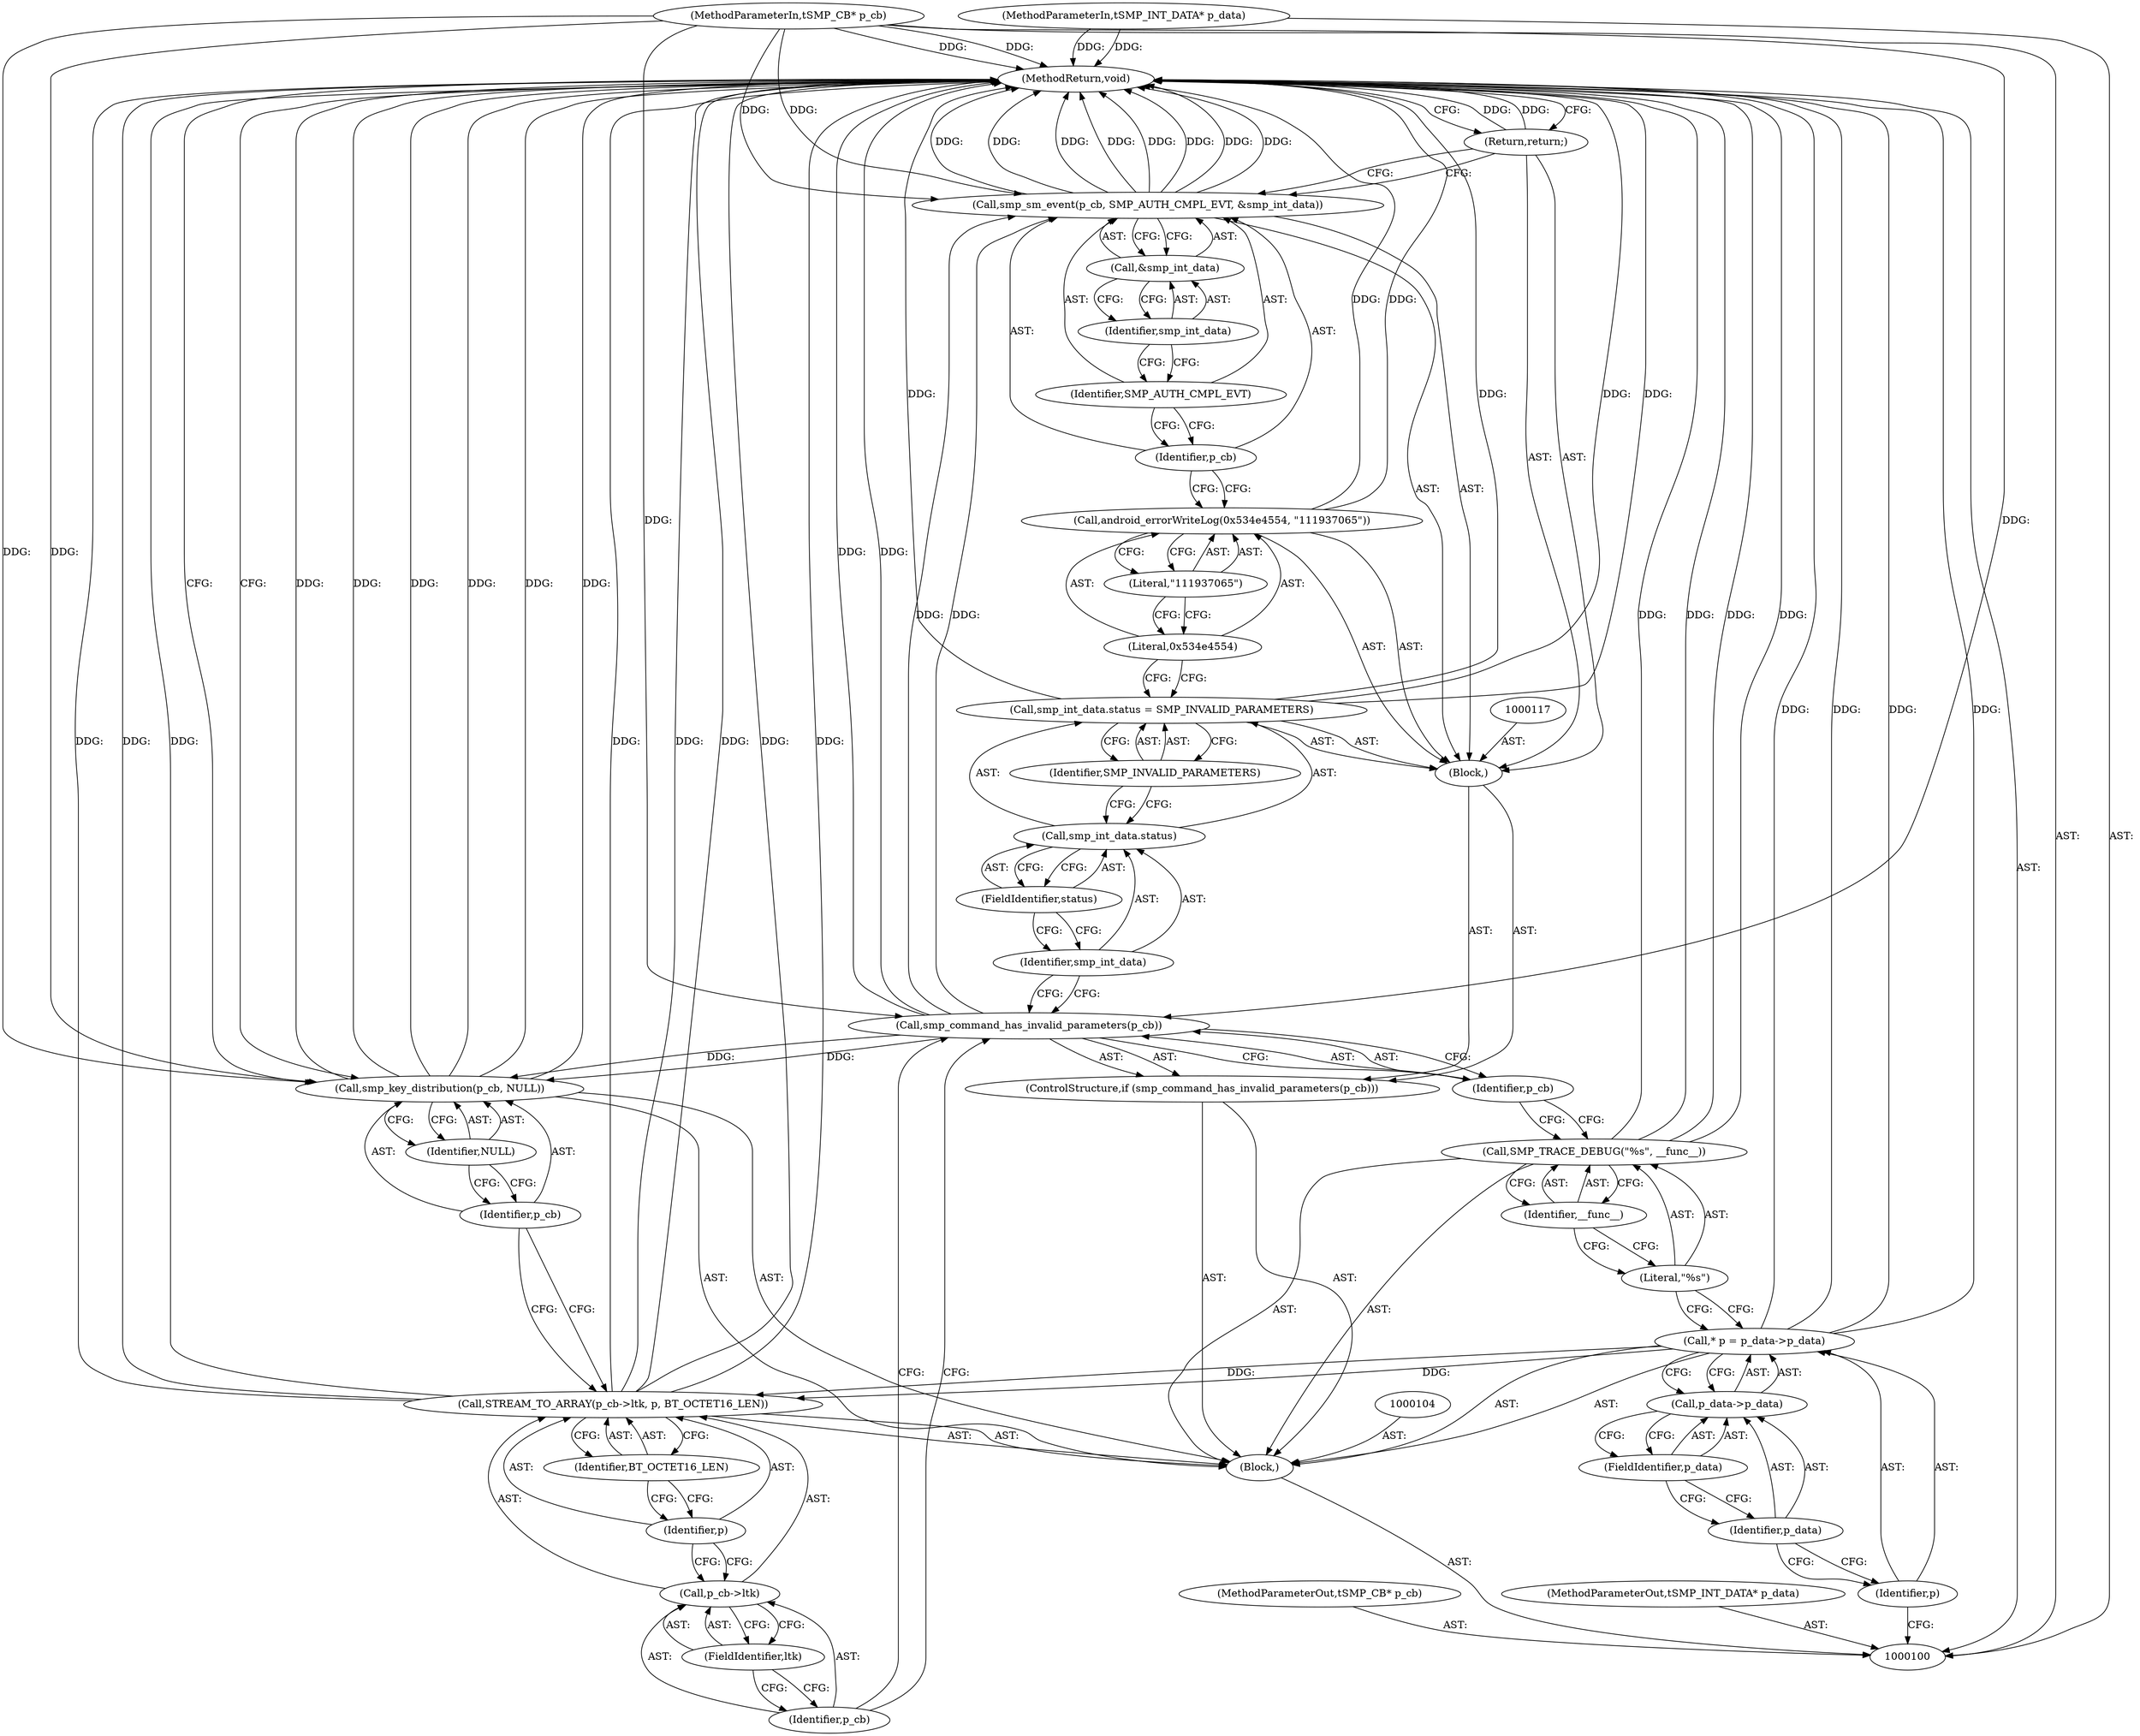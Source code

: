 digraph "0_Android_6e4b8e505173f803a5fc05abc09f64eef89dc308" {
"1000141" [label="(MethodReturn,void)"];
"1000101" [label="(MethodParameterIn,tSMP_CB* p_cb)"];
"1000201" [label="(MethodParameterOut,tSMP_CB* p_cb)"];
"1000102" [label="(MethodParameterIn,tSMP_INT_DATA* p_data)"];
"1000202" [label="(MethodParameterOut,tSMP_INT_DATA* p_data)"];
"1000103" [label="(Block,)"];
"1000124" [label="(Literal,0x534e4554)"];
"1000125" [label="(Literal,\"111937065\")"];
"1000123" [label="(Call,android_errorWriteLog(0x534e4554, \"111937065\"))"];
"1000127" [label="(Identifier,p_cb)"];
"1000128" [label="(Identifier,SMP_AUTH_CMPL_EVT)"];
"1000126" [label="(Call,smp_sm_event(p_cb, SMP_AUTH_CMPL_EVT, &smp_int_data))"];
"1000129" [label="(Call,&smp_int_data)"];
"1000130" [label="(Identifier,smp_int_data)"];
"1000131" [label="(Return,return;)"];
"1000133" [label="(Call,p_cb->ltk)"];
"1000134" [label="(Identifier,p_cb)"];
"1000135" [label="(FieldIdentifier,ltk)"];
"1000132" [label="(Call,STREAM_TO_ARRAY(p_cb->ltk, p, BT_OCTET16_LEN))"];
"1000136" [label="(Identifier,p)"];
"1000137" [label="(Identifier,BT_OCTET16_LEN)"];
"1000139" [label="(Identifier,p_cb)"];
"1000138" [label="(Call,smp_key_distribution(p_cb, NULL))"];
"1000140" [label="(Identifier,NULL)"];
"1000105" [label="(Call,* p = p_data->p_data)"];
"1000106" [label="(Identifier,p)"];
"1000107" [label="(Call,p_data->p_data)"];
"1000108" [label="(Identifier,p_data)"];
"1000109" [label="(FieldIdentifier,p_data)"];
"1000111" [label="(Literal,\"%s\")"];
"1000112" [label="(Identifier,__func__)"];
"1000110" [label="(Call,SMP_TRACE_DEBUG(\"%s\", __func__))"];
"1000113" [label="(ControlStructure,if (smp_command_has_invalid_parameters(p_cb)))"];
"1000115" [label="(Identifier,p_cb)"];
"1000114" [label="(Call,smp_command_has_invalid_parameters(p_cb))"];
"1000116" [label="(Block,)"];
"1000121" [label="(FieldIdentifier,status)"];
"1000122" [label="(Identifier,SMP_INVALID_PARAMETERS)"];
"1000118" [label="(Call,smp_int_data.status = SMP_INVALID_PARAMETERS)"];
"1000119" [label="(Call,smp_int_data.status)"];
"1000120" [label="(Identifier,smp_int_data)"];
"1000141" -> "1000100"  [label="AST: "];
"1000141" -> "1000131"  [label="CFG: "];
"1000141" -> "1000138"  [label="CFG: "];
"1000131" -> "1000141"  [label="DDG: "];
"1000126" -> "1000141"  [label="DDG: "];
"1000126" -> "1000141"  [label="DDG: "];
"1000126" -> "1000141"  [label="DDG: "];
"1000126" -> "1000141"  [label="DDG: "];
"1000105" -> "1000141"  [label="DDG: "];
"1000105" -> "1000141"  [label="DDG: "];
"1000114" -> "1000141"  [label="DDG: "];
"1000138" -> "1000141"  [label="DDG: "];
"1000138" -> "1000141"  [label="DDG: "];
"1000138" -> "1000141"  [label="DDG: "];
"1000118" -> "1000141"  [label="DDG: "];
"1000118" -> "1000141"  [label="DDG: "];
"1000123" -> "1000141"  [label="DDG: "];
"1000132" -> "1000141"  [label="DDG: "];
"1000132" -> "1000141"  [label="DDG: "];
"1000132" -> "1000141"  [label="DDG: "];
"1000132" -> "1000141"  [label="DDG: "];
"1000102" -> "1000141"  [label="DDG: "];
"1000110" -> "1000141"  [label="DDG: "];
"1000110" -> "1000141"  [label="DDG: "];
"1000101" -> "1000141"  [label="DDG: "];
"1000101" -> "1000100"  [label="AST: "];
"1000101" -> "1000141"  [label="DDG: "];
"1000101" -> "1000114"  [label="DDG: "];
"1000101" -> "1000126"  [label="DDG: "];
"1000101" -> "1000138"  [label="DDG: "];
"1000201" -> "1000100"  [label="AST: "];
"1000102" -> "1000100"  [label="AST: "];
"1000102" -> "1000141"  [label="DDG: "];
"1000202" -> "1000100"  [label="AST: "];
"1000103" -> "1000100"  [label="AST: "];
"1000104" -> "1000103"  [label="AST: "];
"1000105" -> "1000103"  [label="AST: "];
"1000110" -> "1000103"  [label="AST: "];
"1000113" -> "1000103"  [label="AST: "];
"1000132" -> "1000103"  [label="AST: "];
"1000138" -> "1000103"  [label="AST: "];
"1000124" -> "1000123"  [label="AST: "];
"1000124" -> "1000118"  [label="CFG: "];
"1000125" -> "1000124"  [label="CFG: "];
"1000125" -> "1000123"  [label="AST: "];
"1000125" -> "1000124"  [label="CFG: "];
"1000123" -> "1000125"  [label="CFG: "];
"1000123" -> "1000116"  [label="AST: "];
"1000123" -> "1000125"  [label="CFG: "];
"1000124" -> "1000123"  [label="AST: "];
"1000125" -> "1000123"  [label="AST: "];
"1000127" -> "1000123"  [label="CFG: "];
"1000123" -> "1000141"  [label="DDG: "];
"1000127" -> "1000126"  [label="AST: "];
"1000127" -> "1000123"  [label="CFG: "];
"1000128" -> "1000127"  [label="CFG: "];
"1000128" -> "1000126"  [label="AST: "];
"1000128" -> "1000127"  [label="CFG: "];
"1000130" -> "1000128"  [label="CFG: "];
"1000126" -> "1000116"  [label="AST: "];
"1000126" -> "1000129"  [label="CFG: "];
"1000127" -> "1000126"  [label="AST: "];
"1000128" -> "1000126"  [label="AST: "];
"1000129" -> "1000126"  [label="AST: "];
"1000131" -> "1000126"  [label="CFG: "];
"1000126" -> "1000141"  [label="DDG: "];
"1000126" -> "1000141"  [label="DDG: "];
"1000126" -> "1000141"  [label="DDG: "];
"1000126" -> "1000141"  [label="DDG: "];
"1000114" -> "1000126"  [label="DDG: "];
"1000101" -> "1000126"  [label="DDG: "];
"1000129" -> "1000126"  [label="AST: "];
"1000129" -> "1000130"  [label="CFG: "];
"1000130" -> "1000129"  [label="AST: "];
"1000126" -> "1000129"  [label="CFG: "];
"1000130" -> "1000129"  [label="AST: "];
"1000130" -> "1000128"  [label="CFG: "];
"1000129" -> "1000130"  [label="CFG: "];
"1000131" -> "1000116"  [label="AST: "];
"1000131" -> "1000126"  [label="CFG: "];
"1000141" -> "1000131"  [label="CFG: "];
"1000131" -> "1000141"  [label="DDG: "];
"1000133" -> "1000132"  [label="AST: "];
"1000133" -> "1000135"  [label="CFG: "];
"1000134" -> "1000133"  [label="AST: "];
"1000135" -> "1000133"  [label="AST: "];
"1000136" -> "1000133"  [label="CFG: "];
"1000134" -> "1000133"  [label="AST: "];
"1000134" -> "1000114"  [label="CFG: "];
"1000135" -> "1000134"  [label="CFG: "];
"1000135" -> "1000133"  [label="AST: "];
"1000135" -> "1000134"  [label="CFG: "];
"1000133" -> "1000135"  [label="CFG: "];
"1000132" -> "1000103"  [label="AST: "];
"1000132" -> "1000137"  [label="CFG: "];
"1000133" -> "1000132"  [label="AST: "];
"1000136" -> "1000132"  [label="AST: "];
"1000137" -> "1000132"  [label="AST: "];
"1000139" -> "1000132"  [label="CFG: "];
"1000132" -> "1000141"  [label="DDG: "];
"1000132" -> "1000141"  [label="DDG: "];
"1000132" -> "1000141"  [label="DDG: "];
"1000132" -> "1000141"  [label="DDG: "];
"1000105" -> "1000132"  [label="DDG: "];
"1000136" -> "1000132"  [label="AST: "];
"1000136" -> "1000133"  [label="CFG: "];
"1000137" -> "1000136"  [label="CFG: "];
"1000137" -> "1000132"  [label="AST: "];
"1000137" -> "1000136"  [label="CFG: "];
"1000132" -> "1000137"  [label="CFG: "];
"1000139" -> "1000138"  [label="AST: "];
"1000139" -> "1000132"  [label="CFG: "];
"1000140" -> "1000139"  [label="CFG: "];
"1000138" -> "1000103"  [label="AST: "];
"1000138" -> "1000140"  [label="CFG: "];
"1000139" -> "1000138"  [label="AST: "];
"1000140" -> "1000138"  [label="AST: "];
"1000141" -> "1000138"  [label="CFG: "];
"1000138" -> "1000141"  [label="DDG: "];
"1000138" -> "1000141"  [label="DDG: "];
"1000138" -> "1000141"  [label="DDG: "];
"1000114" -> "1000138"  [label="DDG: "];
"1000101" -> "1000138"  [label="DDG: "];
"1000140" -> "1000138"  [label="AST: "];
"1000140" -> "1000139"  [label="CFG: "];
"1000138" -> "1000140"  [label="CFG: "];
"1000105" -> "1000103"  [label="AST: "];
"1000105" -> "1000107"  [label="CFG: "];
"1000106" -> "1000105"  [label="AST: "];
"1000107" -> "1000105"  [label="AST: "];
"1000111" -> "1000105"  [label="CFG: "];
"1000105" -> "1000141"  [label="DDG: "];
"1000105" -> "1000141"  [label="DDG: "];
"1000105" -> "1000132"  [label="DDG: "];
"1000106" -> "1000105"  [label="AST: "];
"1000106" -> "1000100"  [label="CFG: "];
"1000108" -> "1000106"  [label="CFG: "];
"1000107" -> "1000105"  [label="AST: "];
"1000107" -> "1000109"  [label="CFG: "];
"1000108" -> "1000107"  [label="AST: "];
"1000109" -> "1000107"  [label="AST: "];
"1000105" -> "1000107"  [label="CFG: "];
"1000108" -> "1000107"  [label="AST: "];
"1000108" -> "1000106"  [label="CFG: "];
"1000109" -> "1000108"  [label="CFG: "];
"1000109" -> "1000107"  [label="AST: "];
"1000109" -> "1000108"  [label="CFG: "];
"1000107" -> "1000109"  [label="CFG: "];
"1000111" -> "1000110"  [label="AST: "];
"1000111" -> "1000105"  [label="CFG: "];
"1000112" -> "1000111"  [label="CFG: "];
"1000112" -> "1000110"  [label="AST: "];
"1000112" -> "1000111"  [label="CFG: "];
"1000110" -> "1000112"  [label="CFG: "];
"1000110" -> "1000103"  [label="AST: "];
"1000110" -> "1000112"  [label="CFG: "];
"1000111" -> "1000110"  [label="AST: "];
"1000112" -> "1000110"  [label="AST: "];
"1000115" -> "1000110"  [label="CFG: "];
"1000110" -> "1000141"  [label="DDG: "];
"1000110" -> "1000141"  [label="DDG: "];
"1000113" -> "1000103"  [label="AST: "];
"1000114" -> "1000113"  [label="AST: "];
"1000116" -> "1000113"  [label="AST: "];
"1000115" -> "1000114"  [label="AST: "];
"1000115" -> "1000110"  [label="CFG: "];
"1000114" -> "1000115"  [label="CFG: "];
"1000114" -> "1000113"  [label="AST: "];
"1000114" -> "1000115"  [label="CFG: "];
"1000115" -> "1000114"  [label="AST: "];
"1000120" -> "1000114"  [label="CFG: "];
"1000134" -> "1000114"  [label="CFG: "];
"1000114" -> "1000141"  [label="DDG: "];
"1000101" -> "1000114"  [label="DDG: "];
"1000114" -> "1000126"  [label="DDG: "];
"1000114" -> "1000138"  [label="DDG: "];
"1000116" -> "1000113"  [label="AST: "];
"1000117" -> "1000116"  [label="AST: "];
"1000118" -> "1000116"  [label="AST: "];
"1000123" -> "1000116"  [label="AST: "];
"1000126" -> "1000116"  [label="AST: "];
"1000131" -> "1000116"  [label="AST: "];
"1000121" -> "1000119"  [label="AST: "];
"1000121" -> "1000120"  [label="CFG: "];
"1000119" -> "1000121"  [label="CFG: "];
"1000122" -> "1000118"  [label="AST: "];
"1000122" -> "1000119"  [label="CFG: "];
"1000118" -> "1000122"  [label="CFG: "];
"1000118" -> "1000116"  [label="AST: "];
"1000118" -> "1000122"  [label="CFG: "];
"1000119" -> "1000118"  [label="AST: "];
"1000122" -> "1000118"  [label="AST: "];
"1000124" -> "1000118"  [label="CFG: "];
"1000118" -> "1000141"  [label="DDG: "];
"1000118" -> "1000141"  [label="DDG: "];
"1000119" -> "1000118"  [label="AST: "];
"1000119" -> "1000121"  [label="CFG: "];
"1000120" -> "1000119"  [label="AST: "];
"1000121" -> "1000119"  [label="AST: "];
"1000122" -> "1000119"  [label="CFG: "];
"1000120" -> "1000119"  [label="AST: "];
"1000120" -> "1000114"  [label="CFG: "];
"1000121" -> "1000120"  [label="CFG: "];
}
